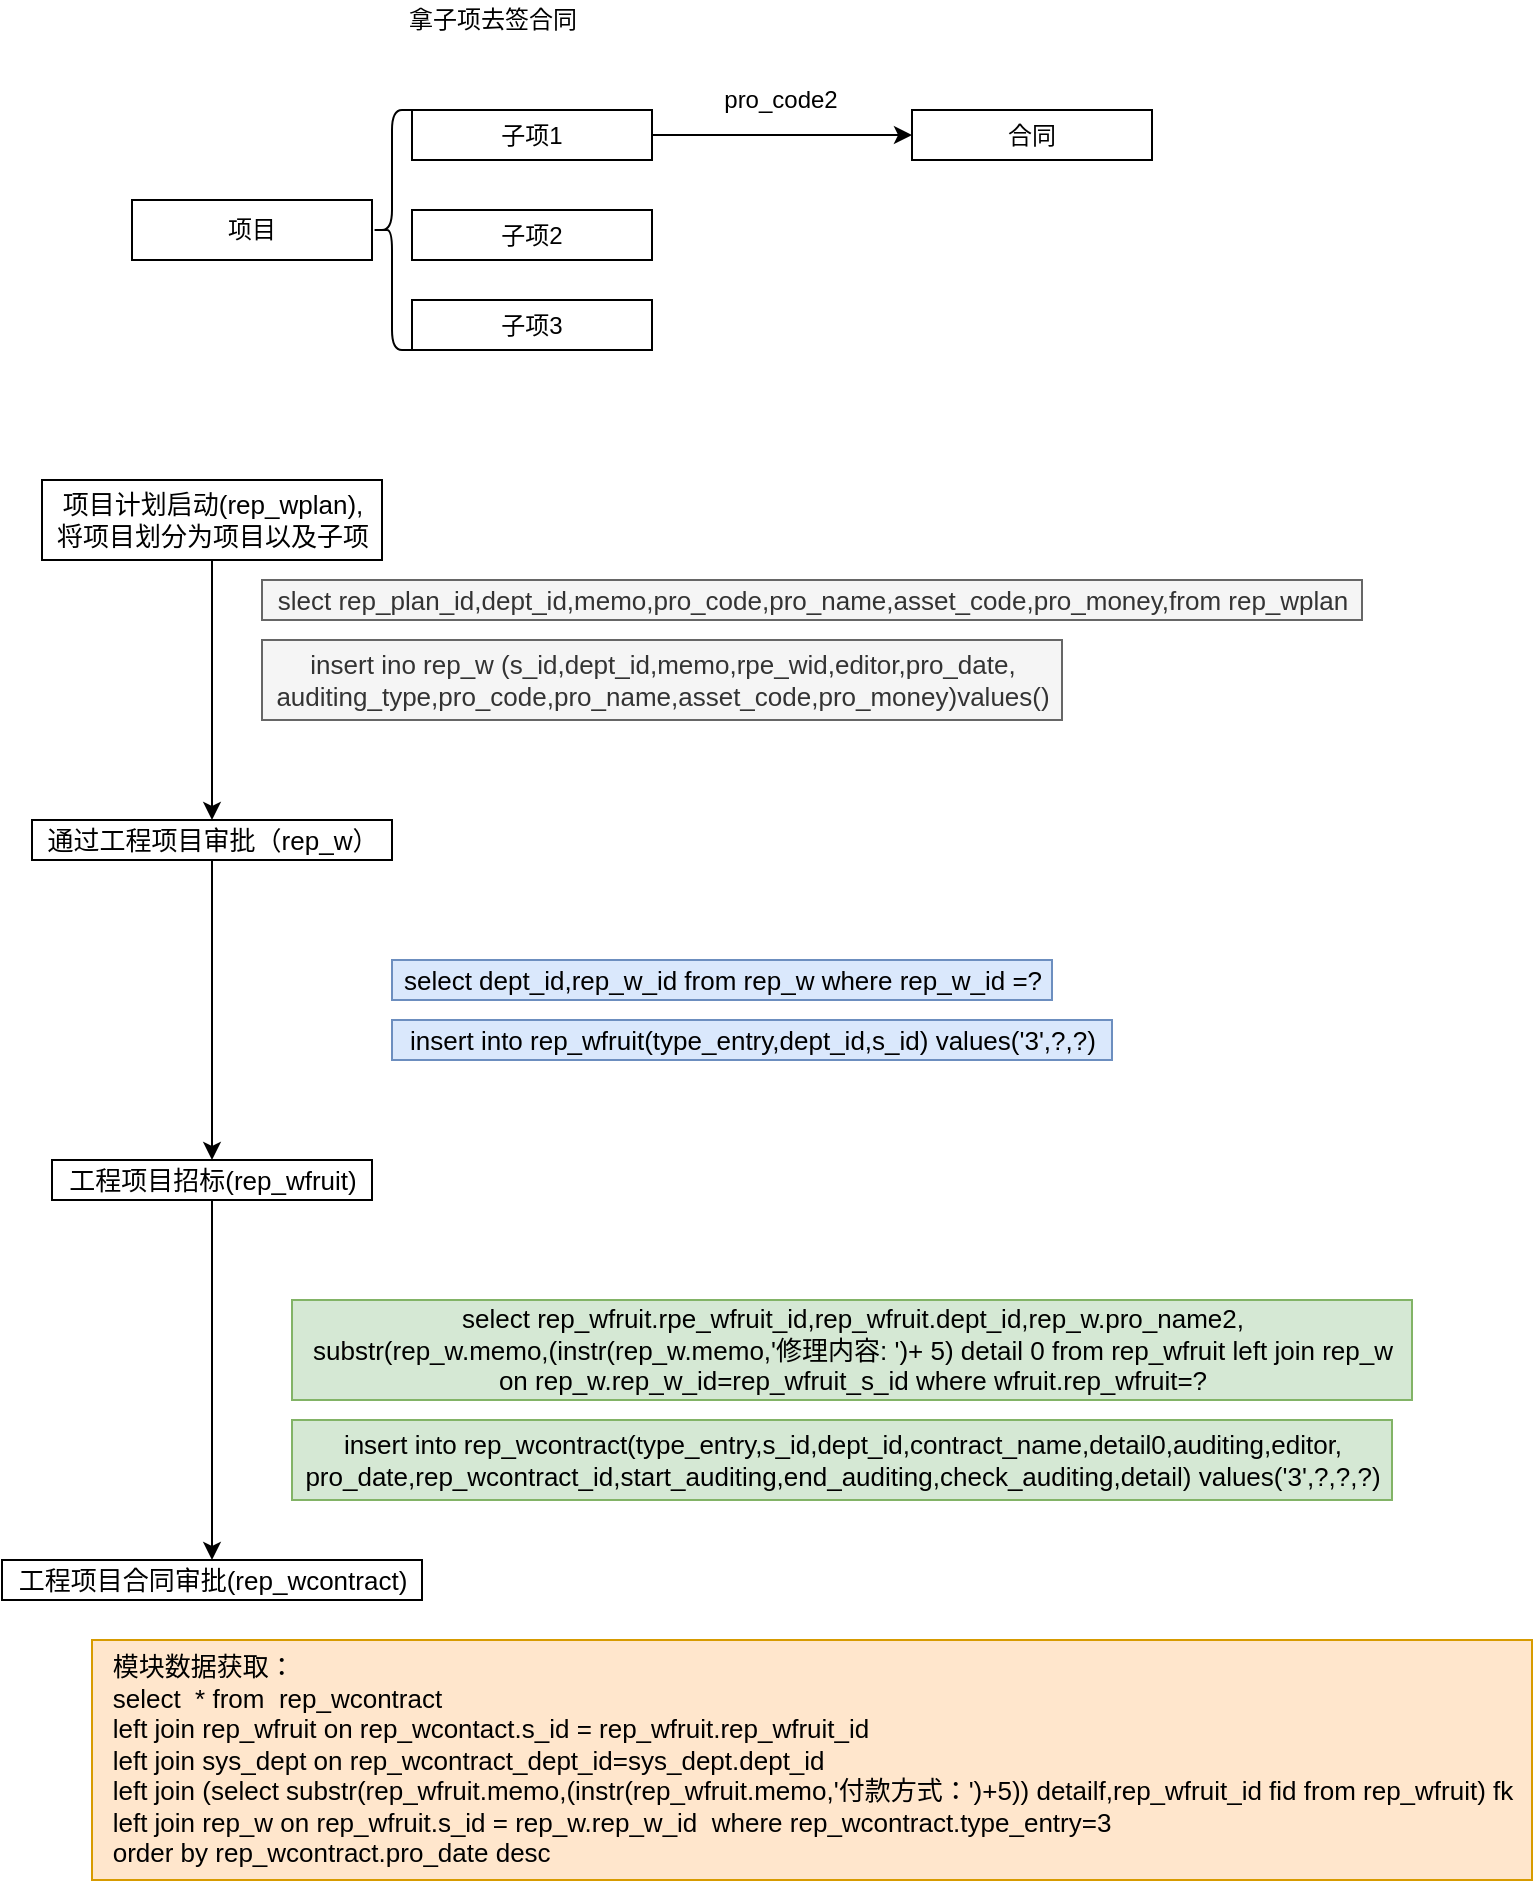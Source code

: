 <mxfile version="16.5.6" type="github">
  <diagram id="YGL4_LU6Wryx0pnacia-" name="Page-1">
    <mxGraphModel dx="1550" dy="844" grid="1" gridSize="10" guides="1" tooltips="1" connect="1" arrows="1" fold="1" page="1" pageScale="1" pageWidth="827" pageHeight="1169" math="0" shadow="0">
      <root>
        <mxCell id="0" />
        <mxCell id="1" parent="0" />
        <mxCell id="nmOukB2l_b2BBjUmnGJQ-1" value="项目" style="rounded=0;whiteSpace=wrap;html=1;" vertex="1" parent="1">
          <mxGeometry x="90" y="140" width="120" height="30" as="geometry" />
        </mxCell>
        <mxCell id="nmOukB2l_b2BBjUmnGJQ-2" value="" style="shape=curlyBracket;whiteSpace=wrap;html=1;rounded=1;" vertex="1" parent="1">
          <mxGeometry x="210" y="95" width="20" height="120" as="geometry" />
        </mxCell>
        <mxCell id="nmOukB2l_b2BBjUmnGJQ-9" value="" style="edgeStyle=orthogonalEdgeStyle;rounded=0;orthogonalLoop=1;jettySize=auto;html=1;" edge="1" parent="1" source="nmOukB2l_b2BBjUmnGJQ-4" target="nmOukB2l_b2BBjUmnGJQ-8">
          <mxGeometry relative="1" as="geometry" />
        </mxCell>
        <mxCell id="nmOukB2l_b2BBjUmnGJQ-4" value="子项1" style="rounded=0;whiteSpace=wrap;html=1;" vertex="1" parent="1">
          <mxGeometry x="230" y="95" width="120" height="25" as="geometry" />
        </mxCell>
        <mxCell id="nmOukB2l_b2BBjUmnGJQ-5" value="子项2" style="rounded=0;whiteSpace=wrap;html=1;" vertex="1" parent="1">
          <mxGeometry x="230" y="145" width="120" height="25" as="geometry" />
        </mxCell>
        <mxCell id="nmOukB2l_b2BBjUmnGJQ-6" value="子项3" style="rounded=0;whiteSpace=wrap;html=1;" vertex="1" parent="1">
          <mxGeometry x="230" y="190" width="120" height="25" as="geometry" />
        </mxCell>
        <mxCell id="nmOukB2l_b2BBjUmnGJQ-7" value="拿子项去签合同" style="text;html=1;align=center;verticalAlign=middle;resizable=0;points=[];autosize=1;strokeColor=none;fillColor=none;" vertex="1" parent="1">
          <mxGeometry x="220" y="40" width="100" height="20" as="geometry" />
        </mxCell>
        <mxCell id="nmOukB2l_b2BBjUmnGJQ-8" value="合同" style="rounded=0;whiteSpace=wrap;html=1;" vertex="1" parent="1">
          <mxGeometry x="480" y="95" width="120" height="25" as="geometry" />
        </mxCell>
        <mxCell id="nmOukB2l_b2BBjUmnGJQ-10" value="pro_code2" style="text;html=1;align=center;verticalAlign=middle;resizable=0;points=[];autosize=1;strokeColor=none;fillColor=none;" vertex="1" parent="1">
          <mxGeometry x="379" y="80" width="70" height="20" as="geometry" />
        </mxCell>
        <mxCell id="nmOukB2l_b2BBjUmnGJQ-15" value="" style="edgeStyle=orthogonalEdgeStyle;rounded=0;orthogonalLoop=1;jettySize=auto;html=1;fontSize=13;entryX=0.5;entryY=0;entryDx=0;entryDy=0;entryPerimeter=0;" edge="1" parent="1" source="nmOukB2l_b2BBjUmnGJQ-13" target="nmOukB2l_b2BBjUmnGJQ-16">
          <mxGeometry relative="1" as="geometry">
            <mxPoint x="190" y="410" as="targetPoint" />
          </mxGeometry>
        </mxCell>
        <mxCell id="nmOukB2l_b2BBjUmnGJQ-13" value="&lt;span style=&quot;font-size: 13px&quot;&gt;项目计划启动(rep_wplan),&lt;br&gt;将项目划分为项目以及子项&lt;/span&gt;" style="text;html=1;align=center;verticalAlign=middle;resizable=0;points=[];autosize=1;strokeColor=default;fillColor=none;fontSize=13;fontStyle=0" vertex="1" parent="1">
          <mxGeometry x="45" y="280" width="170" height="40" as="geometry" />
        </mxCell>
        <mxCell id="nmOukB2l_b2BBjUmnGJQ-18" value="" style="edgeStyle=orthogonalEdgeStyle;rounded=0;orthogonalLoop=1;jettySize=auto;html=1;fontSize=13;" edge="1" parent="1" source="nmOukB2l_b2BBjUmnGJQ-16" target="nmOukB2l_b2BBjUmnGJQ-17">
          <mxGeometry relative="1" as="geometry" />
        </mxCell>
        <mxCell id="nmOukB2l_b2BBjUmnGJQ-16" value="通过工程项目审批（rep_w）" style="text;html=1;align=center;verticalAlign=middle;resizable=0;points=[];autosize=1;strokeColor=default;fillColor=none;fontSize=13;" vertex="1" parent="1">
          <mxGeometry x="40" y="450" width="180" height="20" as="geometry" />
        </mxCell>
        <mxCell id="nmOukB2l_b2BBjUmnGJQ-20" value="" style="edgeStyle=orthogonalEdgeStyle;rounded=0;orthogonalLoop=1;jettySize=auto;html=1;fontSize=13;" edge="1" parent="1" source="nmOukB2l_b2BBjUmnGJQ-17" target="nmOukB2l_b2BBjUmnGJQ-19">
          <mxGeometry relative="1" as="geometry" />
        </mxCell>
        <mxCell id="nmOukB2l_b2BBjUmnGJQ-17" value="工程项目招标(rep_wfruit)" style="text;html=1;align=center;verticalAlign=middle;resizable=0;points=[];autosize=1;strokeColor=default;fillColor=none;fontSize=13;" vertex="1" parent="1">
          <mxGeometry x="50" y="620" width="160" height="20" as="geometry" />
        </mxCell>
        <mxCell id="nmOukB2l_b2BBjUmnGJQ-19" value="工程项目合同审批(rep_wcontract)" style="text;html=1;align=center;verticalAlign=middle;resizable=0;points=[];autosize=1;strokeColor=default;fillColor=none;fontSize=13;" vertex="1" parent="1">
          <mxGeometry x="25" y="820" width="210" height="20" as="geometry" />
        </mxCell>
        <mxCell id="nmOukB2l_b2BBjUmnGJQ-32" value="" style="group" vertex="1" connectable="0" parent="1">
          <mxGeometry x="170" y="690" width="560" height="100" as="geometry" />
        </mxCell>
        <mxCell id="nmOukB2l_b2BBjUmnGJQ-27" value="select rep_wfruit.rpe_wfruit_id,rep_wfruit.dept_id,rep_w.pro_name2,&lt;br&gt;substr(rep_w.memo,(instr(rep_w.memo,&#39;修理内容: &#39;)+ 5) detail 0 from rep_wfruit left join rep_w &lt;br&gt;on rep_w.rep_w_id=rep_wfruit_s_id where wfruit.rep_wfruit=?" style="text;html=1;align=center;verticalAlign=middle;resizable=0;points=[];autosize=1;strokeColor=#82b366;fillColor=#d5e8d4;fontSize=13;" vertex="1" parent="nmOukB2l_b2BBjUmnGJQ-32">
          <mxGeometry width="560" height="50" as="geometry" />
        </mxCell>
        <mxCell id="nmOukB2l_b2BBjUmnGJQ-28" value="insert into rep_wcontract(type_entry,s_id,dept_id,contract_name,detail0,auditing,editor,&lt;br&gt;pro_date,rep_wcontract_id,start_auditing,end_auditing,check_auditing,detail) values(&#39;3&#39;,?,?,?)" style="text;html=1;align=center;verticalAlign=middle;resizable=0;points=[];autosize=1;strokeColor=#82b366;fillColor=#d5e8d4;fontSize=13;" vertex="1" parent="nmOukB2l_b2BBjUmnGJQ-32">
          <mxGeometry y="60" width="550" height="40" as="geometry" />
        </mxCell>
        <mxCell id="nmOukB2l_b2BBjUmnGJQ-31" value="select rep_wfruit.rpe_wfruit_id,rep_wfruit.dept_id,rep_w.pro_name2,&lt;br&gt;substr(rep_w.memo,(instr(rep_w.memo,&#39;修理内容: &#39;)+ 5) detail 0 from rep_wfruit left join rep_w &lt;br&gt;on rep_w.rep_w_id=rep_wfruit_s_id where wfruit.rep_wfruit=?" style="text;html=1;align=center;verticalAlign=middle;resizable=0;points=[];autosize=1;strokeColor=#82b366;fillColor=#d5e8d4;fontSize=13;" vertex="1" parent="nmOukB2l_b2BBjUmnGJQ-32">
          <mxGeometry width="560" height="50" as="geometry" />
        </mxCell>
        <mxCell id="nmOukB2l_b2BBjUmnGJQ-33" value="" style="group" vertex="1" connectable="0" parent="1">
          <mxGeometry x="220" y="520" width="360" height="50" as="geometry" />
        </mxCell>
        <mxCell id="nmOukB2l_b2BBjUmnGJQ-25" value="select dept_id,rep_w_id from rep_w where rep_w_id =?" style="text;html=1;align=center;verticalAlign=middle;resizable=0;points=[];autosize=1;strokeColor=#6c8ebf;fillColor=#dae8fc;fontSize=13;" vertex="1" parent="nmOukB2l_b2BBjUmnGJQ-33">
          <mxGeometry width="330" height="20" as="geometry" />
        </mxCell>
        <mxCell id="nmOukB2l_b2BBjUmnGJQ-26" value="insert into rep_wfruit(type_entry,dept_id,s_id) values(&#39;3&#39;,?,?)" style="text;html=1;align=center;verticalAlign=middle;resizable=0;points=[];autosize=1;strokeColor=#6c8ebf;fillColor=#dae8fc;fontSize=13;" vertex="1" parent="nmOukB2l_b2BBjUmnGJQ-33">
          <mxGeometry y="30" width="360" height="20" as="geometry" />
        </mxCell>
        <mxCell id="nmOukB2l_b2BBjUmnGJQ-34" value="" style="group" vertex="1" connectable="0" parent="1">
          <mxGeometry x="155" y="330" width="550" height="70" as="geometry" />
        </mxCell>
        <mxCell id="nmOukB2l_b2BBjUmnGJQ-23" value="slect rep_plan_id,dept_id,memo,pro_code,pro_name,asset_code,pro_money,from rep_wplan" style="text;html=1;align=center;verticalAlign=middle;resizable=0;points=[];autosize=1;strokeColor=#666666;fillColor=#f5f5f5;fontSize=13;fontColor=#333333;" vertex="1" parent="nmOukB2l_b2BBjUmnGJQ-34">
          <mxGeometry width="550" height="20" as="geometry" />
        </mxCell>
        <mxCell id="nmOukB2l_b2BBjUmnGJQ-24" value="insert ino rep_w (s_id,dept_id,memo,rpe_wid,editor,pro_date,&lt;br&gt;auditing_type,pro_code,pro_name,asset_code,pro_money)values()" style="text;html=1;align=center;verticalAlign=middle;resizable=0;points=[];autosize=1;strokeColor=#666666;fillColor=#f5f5f5;fontSize=13;fontColor=#333333;" vertex="1" parent="nmOukB2l_b2BBjUmnGJQ-34">
          <mxGeometry y="30" width="400" height="40" as="geometry" />
        </mxCell>
        <mxCell id="nmOukB2l_b2BBjUmnGJQ-35" value="&lt;div style=&quot;text-align: justify&quot;&gt;模块数据获取：&lt;/div&gt;&lt;div style=&quot;text-align: justify&quot;&gt;select&amp;nbsp;&amp;nbsp;&lt;span&gt;* from&amp;nbsp;&amp;nbsp;&lt;/span&gt;&lt;span&gt;rep_wcontract&lt;/span&gt;&lt;/div&gt;&lt;div style=&quot;text-align: justify&quot;&gt;&lt;span&gt;	&lt;/span&gt;left join rep_wfruit on&amp;nbsp;&lt;span&gt;rep_wcontact.s_id = rep_wfruit.rep_wfruit_id&lt;/span&gt;&lt;/div&gt;&lt;div style=&quot;text-align: justify&quot;&gt;left join sys_dept on rep_wcontract_dept_id=sys_dept.dept_id&lt;/div&gt;&lt;div style=&quot;text-align: justify&quot;&gt;left join (select substr(rep_wfruit.memo,(instr(rep_wfruit.memo,&#39;付款方式：&#39;)+5)) detailf,rep_wfruit_id fid from rep_wfruit) fk&lt;/div&gt;&lt;div style=&quot;text-align: justify&quot;&gt;&lt;span&gt;	&lt;/span&gt;left join rep_w on&amp;nbsp;&lt;span&gt;rep_wfruit.s_id = rep_w.rep_w_id&amp;nbsp; where rep_wcontract.type_entry=3&lt;/span&gt;&lt;/div&gt;&lt;div style=&quot;text-align: justify&quot;&gt;&lt;span&gt;order by rep_wcontract.pro_date desc&lt;/span&gt;&lt;/div&gt;" style="text;html=1;align=center;verticalAlign=middle;resizable=0;points=[];autosize=1;strokeColor=#d79b00;fillColor=#ffe6cc;fontSize=13;" vertex="1" parent="1">
          <mxGeometry x="70" y="860" width="720" height="120" as="geometry" />
        </mxCell>
      </root>
    </mxGraphModel>
  </diagram>
</mxfile>
